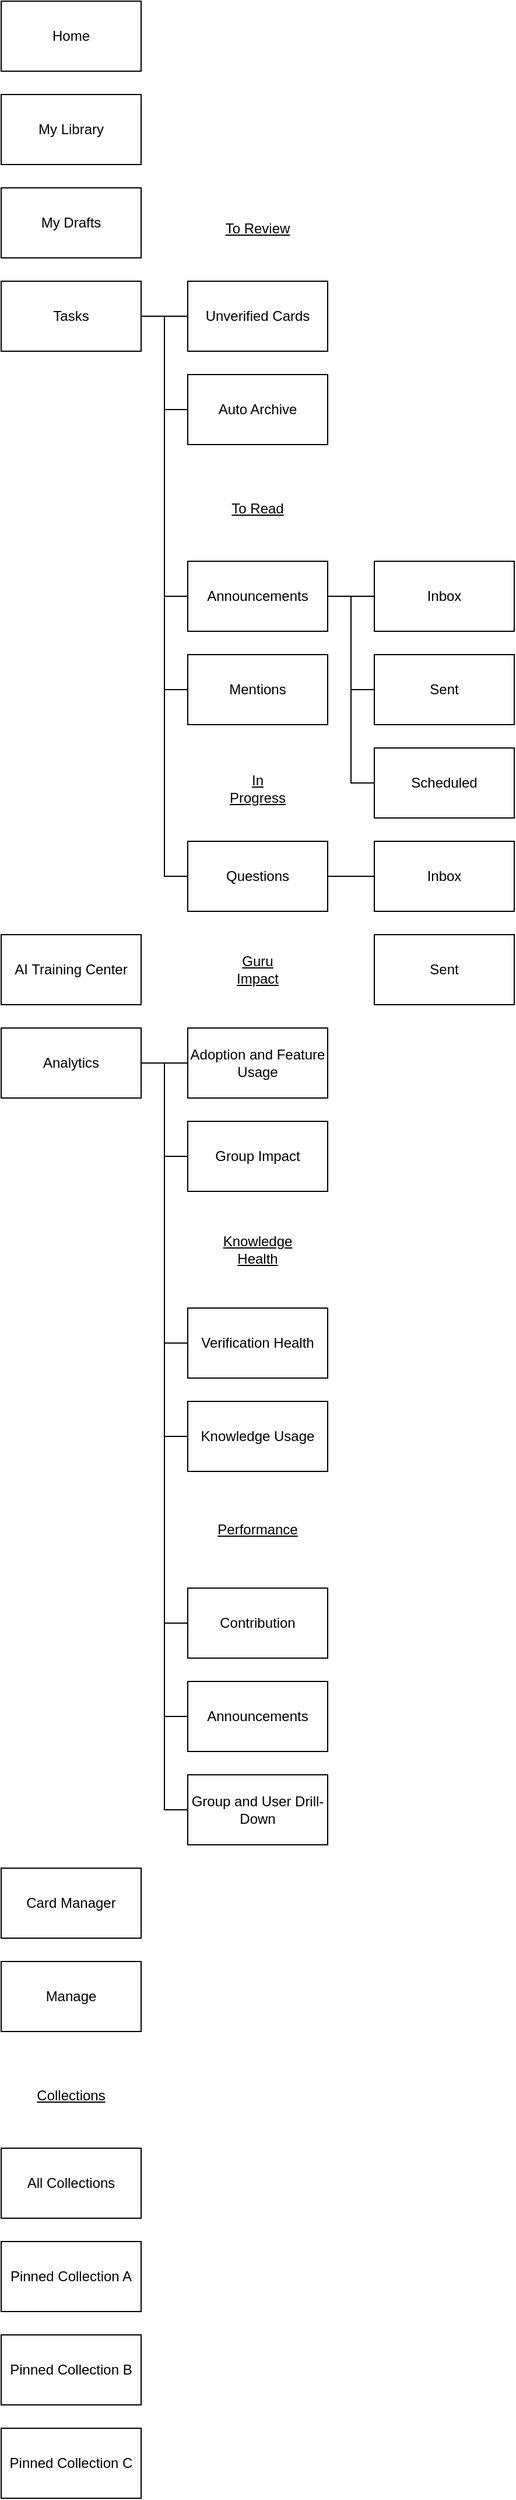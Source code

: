 <mxfile version="24.6.5" type="github">
  <diagram name="Page-1" id="dbrxAhzCIJZhIyj1XYBA">
    <mxGraphModel dx="1194" dy="1979" grid="1" gridSize="10" guides="1" tooltips="1" connect="1" arrows="0" fold="1" page="0" pageScale="1" pageWidth="1100" pageHeight="1700" math="0" shadow="0">
      <root>
        <mxCell id="0" />
        <mxCell id="1" parent="0" />
        <mxCell id="oM58pHl83kPPtiYQCpX2-1" value="Home" style="rounded=0;whiteSpace=wrap;html=1;" vertex="1" parent="1">
          <mxGeometry x="-400" y="-1000" width="120" height="60" as="geometry" />
        </mxCell>
        <mxCell id="oM58pHl83kPPtiYQCpX2-2" value="My Library" style="rounded=0;whiteSpace=wrap;html=1;" vertex="1" parent="1">
          <mxGeometry x="-400" y="-920" width="120" height="60" as="geometry" />
        </mxCell>
        <mxCell id="oM58pHl83kPPtiYQCpX2-3" value="My Drafts" style="rounded=0;whiteSpace=wrap;html=1;" vertex="1" parent="1">
          <mxGeometry x="-400" y="-840" width="120" height="60" as="geometry" />
        </mxCell>
        <mxCell id="oM58pHl83kPPtiYQCpX2-28" style="edgeStyle=orthogonalEdgeStyle;rounded=0;orthogonalLoop=1;jettySize=auto;html=1;endArrow=none;endFill=0;" edge="1" parent="1" source="oM58pHl83kPPtiYQCpX2-4" target="oM58pHl83kPPtiYQCpX2-15">
          <mxGeometry relative="1" as="geometry" />
        </mxCell>
        <mxCell id="oM58pHl83kPPtiYQCpX2-30" style="edgeStyle=orthogonalEdgeStyle;rounded=0;orthogonalLoop=1;jettySize=auto;html=1;exitX=1;exitY=0.5;exitDx=0;exitDy=0;entryX=0;entryY=0.5;entryDx=0;entryDy=0;endArrow=none;endFill=0;" edge="1" parent="1" source="oM58pHl83kPPtiYQCpX2-4" target="oM58pHl83kPPtiYQCpX2-17">
          <mxGeometry relative="1" as="geometry">
            <mxPoint x="-260" y="-660" as="targetPoint" />
          </mxGeometry>
        </mxCell>
        <mxCell id="oM58pHl83kPPtiYQCpX2-31" style="edgeStyle=orthogonalEdgeStyle;rounded=0;orthogonalLoop=1;jettySize=auto;html=1;exitX=1;exitY=0.5;exitDx=0;exitDy=0;entryX=0;entryY=0.5;entryDx=0;entryDy=0;endArrow=none;endFill=0;" edge="1" parent="1" source="oM58pHl83kPPtiYQCpX2-4" target="oM58pHl83kPPtiYQCpX2-19">
          <mxGeometry relative="1" as="geometry" />
        </mxCell>
        <mxCell id="oM58pHl83kPPtiYQCpX2-32" style="edgeStyle=orthogonalEdgeStyle;rounded=0;orthogonalLoop=1;jettySize=auto;html=1;exitX=1;exitY=0.5;exitDx=0;exitDy=0;entryX=0;entryY=0.5;entryDx=0;entryDy=0;endArrow=none;endFill=0;" edge="1" parent="1" source="oM58pHl83kPPtiYQCpX2-4" target="oM58pHl83kPPtiYQCpX2-20">
          <mxGeometry relative="1" as="geometry" />
        </mxCell>
        <mxCell id="oM58pHl83kPPtiYQCpX2-33" style="edgeStyle=orthogonalEdgeStyle;shape=connector;rounded=0;orthogonalLoop=1;jettySize=auto;html=1;exitX=1;exitY=0.5;exitDx=0;exitDy=0;entryX=0;entryY=0.5;entryDx=0;entryDy=0;strokeColor=default;align=center;verticalAlign=middle;fontFamily=Helvetica;fontSize=11;fontColor=default;labelBackgroundColor=default;endArrow=none;endFill=0;" edge="1" parent="1" source="oM58pHl83kPPtiYQCpX2-4" target="oM58pHl83kPPtiYQCpX2-21">
          <mxGeometry relative="1" as="geometry" />
        </mxCell>
        <mxCell id="oM58pHl83kPPtiYQCpX2-4" value="Tasks" style="rounded=0;whiteSpace=wrap;html=1;" vertex="1" parent="1">
          <mxGeometry x="-400" y="-760" width="120" height="60" as="geometry" />
        </mxCell>
        <mxCell id="oM58pHl83kPPtiYQCpX2-5" value="AI Training Center" style="rounded=0;whiteSpace=wrap;html=1;" vertex="1" parent="1">
          <mxGeometry x="-400" y="-200" width="120" height="60" as="geometry" />
        </mxCell>
        <mxCell id="oM58pHl83kPPtiYQCpX2-49" style="edgeStyle=orthogonalEdgeStyle;shape=connector;rounded=0;orthogonalLoop=1;jettySize=auto;html=1;exitX=1;exitY=0.5;exitDx=0;exitDy=0;entryX=0;entryY=0.5;entryDx=0;entryDy=0;strokeColor=default;align=center;verticalAlign=middle;fontFamily=Helvetica;fontSize=11;fontColor=default;labelBackgroundColor=default;endArrow=none;endFill=0;" edge="1" parent="1" source="oM58pHl83kPPtiYQCpX2-6" target="oM58pHl83kPPtiYQCpX2-39">
          <mxGeometry relative="1" as="geometry" />
        </mxCell>
        <mxCell id="oM58pHl83kPPtiYQCpX2-50" style="edgeStyle=orthogonalEdgeStyle;shape=connector;rounded=0;orthogonalLoop=1;jettySize=auto;html=1;exitX=1;exitY=0.5;exitDx=0;exitDy=0;entryX=0;entryY=0.5;entryDx=0;entryDy=0;strokeColor=default;align=center;verticalAlign=middle;fontFamily=Helvetica;fontSize=11;fontColor=default;labelBackgroundColor=default;endArrow=none;endFill=0;" edge="1" parent="1" source="oM58pHl83kPPtiYQCpX2-6" target="oM58pHl83kPPtiYQCpX2-41">
          <mxGeometry relative="1" as="geometry" />
        </mxCell>
        <mxCell id="oM58pHl83kPPtiYQCpX2-51" style="edgeStyle=orthogonalEdgeStyle;shape=connector;rounded=0;orthogonalLoop=1;jettySize=auto;html=1;exitX=1;exitY=0.5;exitDx=0;exitDy=0;entryX=0;entryY=0.5;entryDx=0;entryDy=0;strokeColor=default;align=center;verticalAlign=middle;fontFamily=Helvetica;fontSize=11;fontColor=default;labelBackgroundColor=default;endArrow=none;endFill=0;" edge="1" parent="1" source="oM58pHl83kPPtiYQCpX2-6" target="oM58pHl83kPPtiYQCpX2-43">
          <mxGeometry relative="1" as="geometry" />
        </mxCell>
        <mxCell id="oM58pHl83kPPtiYQCpX2-52" style="edgeStyle=orthogonalEdgeStyle;shape=connector;rounded=0;orthogonalLoop=1;jettySize=auto;html=1;exitX=1;exitY=0.5;exitDx=0;exitDy=0;entryX=0;entryY=0.5;entryDx=0;entryDy=0;strokeColor=default;align=center;verticalAlign=middle;fontFamily=Helvetica;fontSize=11;fontColor=default;labelBackgroundColor=default;endArrow=none;endFill=0;" edge="1" parent="1" source="oM58pHl83kPPtiYQCpX2-6" target="oM58pHl83kPPtiYQCpX2-44">
          <mxGeometry relative="1" as="geometry" />
        </mxCell>
        <mxCell id="oM58pHl83kPPtiYQCpX2-53" style="edgeStyle=orthogonalEdgeStyle;shape=connector;rounded=0;orthogonalLoop=1;jettySize=auto;html=1;exitX=1;exitY=0.5;exitDx=0;exitDy=0;entryX=0;entryY=0.5;entryDx=0;entryDy=0;strokeColor=default;align=center;verticalAlign=middle;fontFamily=Helvetica;fontSize=11;fontColor=default;labelBackgroundColor=default;endArrow=none;endFill=0;" edge="1" parent="1" source="oM58pHl83kPPtiYQCpX2-6" target="oM58pHl83kPPtiYQCpX2-46">
          <mxGeometry relative="1" as="geometry" />
        </mxCell>
        <mxCell id="oM58pHl83kPPtiYQCpX2-54" style="edgeStyle=orthogonalEdgeStyle;shape=connector;rounded=0;orthogonalLoop=1;jettySize=auto;html=1;exitX=1;exitY=0.5;exitDx=0;exitDy=0;entryX=0;entryY=0.5;entryDx=0;entryDy=0;strokeColor=default;align=center;verticalAlign=middle;fontFamily=Helvetica;fontSize=11;fontColor=default;labelBackgroundColor=default;endArrow=none;endFill=0;" edge="1" parent="1" source="oM58pHl83kPPtiYQCpX2-6" target="oM58pHl83kPPtiYQCpX2-47">
          <mxGeometry relative="1" as="geometry" />
        </mxCell>
        <mxCell id="oM58pHl83kPPtiYQCpX2-55" style="edgeStyle=orthogonalEdgeStyle;shape=connector;rounded=0;orthogonalLoop=1;jettySize=auto;html=1;exitX=1;exitY=0.5;exitDx=0;exitDy=0;entryX=0;entryY=0.5;entryDx=0;entryDy=0;strokeColor=default;align=center;verticalAlign=middle;fontFamily=Helvetica;fontSize=11;fontColor=default;labelBackgroundColor=default;endArrow=none;endFill=0;" edge="1" parent="1" source="oM58pHl83kPPtiYQCpX2-6" target="oM58pHl83kPPtiYQCpX2-48">
          <mxGeometry relative="1" as="geometry" />
        </mxCell>
        <mxCell id="oM58pHl83kPPtiYQCpX2-6" value="Analytics" style="rounded=0;whiteSpace=wrap;html=1;" vertex="1" parent="1">
          <mxGeometry x="-400" y="-120" width="120" height="60" as="geometry" />
        </mxCell>
        <mxCell id="oM58pHl83kPPtiYQCpX2-7" value="Card Manager" style="rounded=0;whiteSpace=wrap;html=1;" vertex="1" parent="1">
          <mxGeometry x="-400" y="600" width="120" height="60" as="geometry" />
        </mxCell>
        <mxCell id="oM58pHl83kPPtiYQCpX2-8" value="Manage" style="rounded=0;whiteSpace=wrap;html=1;" vertex="1" parent="1">
          <mxGeometry x="-400" y="680" width="120" height="60" as="geometry" />
        </mxCell>
        <mxCell id="oM58pHl83kPPtiYQCpX2-9" value="All Collections" style="rounded=0;whiteSpace=wrap;html=1;" vertex="1" parent="1">
          <mxGeometry x="-400" y="840" width="120" height="60" as="geometry" />
        </mxCell>
        <mxCell id="oM58pHl83kPPtiYQCpX2-10" value="Pinned Collection A" style="rounded=0;whiteSpace=wrap;html=1;" vertex="1" parent="1">
          <mxGeometry x="-400" y="920" width="120" height="60" as="geometry" />
        </mxCell>
        <mxCell id="oM58pHl83kPPtiYQCpX2-11" value="Pinned Collection B" style="rounded=0;whiteSpace=wrap;html=1;" vertex="1" parent="1">
          <mxGeometry x="-400" y="1000" width="120" height="60" as="geometry" />
        </mxCell>
        <mxCell id="oM58pHl83kPPtiYQCpX2-12" value="Pinned Collection C" style="rounded=0;whiteSpace=wrap;html=1;" vertex="1" parent="1">
          <mxGeometry x="-400" y="1080" width="120" height="60" as="geometry" />
        </mxCell>
        <mxCell id="oM58pHl83kPPtiYQCpX2-13" value="Collections" style="text;html=1;align=center;verticalAlign=middle;whiteSpace=wrap;rounded=0;fontStyle=4" vertex="1" parent="1">
          <mxGeometry x="-370" y="780" width="60" height="30" as="geometry" />
        </mxCell>
        <mxCell id="oM58pHl83kPPtiYQCpX2-15" value="Unverified Cards" style="rounded=0;whiteSpace=wrap;html=1;" vertex="1" parent="1">
          <mxGeometry x="-240" y="-760" width="120" height="60" as="geometry" />
        </mxCell>
        <mxCell id="oM58pHl83kPPtiYQCpX2-16" value="To Review" style="text;html=1;align=center;verticalAlign=middle;whiteSpace=wrap;rounded=0;fontStyle=4" vertex="1" parent="1">
          <mxGeometry x="-210" y="-820" width="60" height="30" as="geometry" />
        </mxCell>
        <mxCell id="oM58pHl83kPPtiYQCpX2-17" value="Auto Archive" style="rounded=0;whiteSpace=wrap;html=1;" vertex="1" parent="1">
          <mxGeometry x="-240" y="-680" width="120" height="60" as="geometry" />
        </mxCell>
        <mxCell id="oM58pHl83kPPtiYQCpX2-18" value="To Read" style="text;html=1;align=center;verticalAlign=middle;whiteSpace=wrap;rounded=0;fontStyle=4" vertex="1" parent="1">
          <mxGeometry x="-210" y="-580" width="60" height="30" as="geometry" />
        </mxCell>
        <mxCell id="oM58pHl83kPPtiYQCpX2-34" style="edgeStyle=orthogonalEdgeStyle;shape=connector;rounded=0;orthogonalLoop=1;jettySize=auto;html=1;exitX=1;exitY=0.5;exitDx=0;exitDy=0;entryX=0;entryY=0.5;entryDx=0;entryDy=0;strokeColor=default;align=center;verticalAlign=middle;fontFamily=Helvetica;fontSize=11;fontColor=default;labelBackgroundColor=default;endArrow=none;endFill=0;" edge="1" parent="1" source="oM58pHl83kPPtiYQCpX2-19" target="oM58pHl83kPPtiYQCpX2-23">
          <mxGeometry relative="1" as="geometry" />
        </mxCell>
        <mxCell id="oM58pHl83kPPtiYQCpX2-35" style="edgeStyle=orthogonalEdgeStyle;shape=connector;rounded=0;orthogonalLoop=1;jettySize=auto;html=1;exitX=1;exitY=0.5;exitDx=0;exitDy=0;entryX=0;entryY=0.5;entryDx=0;entryDy=0;strokeColor=default;align=center;verticalAlign=middle;fontFamily=Helvetica;fontSize=11;fontColor=default;labelBackgroundColor=default;endArrow=none;endFill=0;" edge="1" parent="1" source="oM58pHl83kPPtiYQCpX2-19" target="oM58pHl83kPPtiYQCpX2-24">
          <mxGeometry relative="1" as="geometry" />
        </mxCell>
        <mxCell id="oM58pHl83kPPtiYQCpX2-36" style="edgeStyle=orthogonalEdgeStyle;shape=connector;rounded=0;orthogonalLoop=1;jettySize=auto;html=1;exitX=1;exitY=0.5;exitDx=0;exitDy=0;entryX=0;entryY=0.5;entryDx=0;entryDy=0;strokeColor=default;align=center;verticalAlign=middle;fontFamily=Helvetica;fontSize=11;fontColor=default;labelBackgroundColor=default;endArrow=none;endFill=0;" edge="1" parent="1" source="oM58pHl83kPPtiYQCpX2-19" target="oM58pHl83kPPtiYQCpX2-25">
          <mxGeometry relative="1" as="geometry" />
        </mxCell>
        <mxCell id="oM58pHl83kPPtiYQCpX2-19" value="Announcements" style="rounded=0;whiteSpace=wrap;html=1;" vertex="1" parent="1">
          <mxGeometry x="-240" y="-520" width="120" height="60" as="geometry" />
        </mxCell>
        <mxCell id="oM58pHl83kPPtiYQCpX2-20" value="Mentions" style="rounded=0;whiteSpace=wrap;html=1;" vertex="1" parent="1">
          <mxGeometry x="-240" y="-440" width="120" height="60" as="geometry" />
        </mxCell>
        <mxCell id="oM58pHl83kPPtiYQCpX2-37" style="edgeStyle=orthogonalEdgeStyle;shape=connector;rounded=0;orthogonalLoop=1;jettySize=auto;html=1;exitX=1;exitY=0.5;exitDx=0;exitDy=0;entryX=0;entryY=0.5;entryDx=0;entryDy=0;strokeColor=default;align=center;verticalAlign=middle;fontFamily=Helvetica;fontSize=11;fontColor=default;labelBackgroundColor=default;endArrow=none;endFill=0;" edge="1" parent="1" source="oM58pHl83kPPtiYQCpX2-21" target="oM58pHl83kPPtiYQCpX2-26">
          <mxGeometry relative="1" as="geometry" />
        </mxCell>
        <mxCell id="oM58pHl83kPPtiYQCpX2-21" value="Questions" style="rounded=0;whiteSpace=wrap;html=1;" vertex="1" parent="1">
          <mxGeometry x="-240" y="-280" width="120" height="60" as="geometry" />
        </mxCell>
        <mxCell id="oM58pHl83kPPtiYQCpX2-22" value="In Progress" style="text;html=1;align=center;verticalAlign=middle;whiteSpace=wrap;rounded=0;fontStyle=4" vertex="1" parent="1">
          <mxGeometry x="-210" y="-340" width="60" height="30" as="geometry" />
        </mxCell>
        <mxCell id="oM58pHl83kPPtiYQCpX2-23" value="Inbox" style="rounded=0;whiteSpace=wrap;html=1;" vertex="1" parent="1">
          <mxGeometry x="-80" y="-520" width="120" height="60" as="geometry" />
        </mxCell>
        <mxCell id="oM58pHl83kPPtiYQCpX2-24" value="Sent" style="rounded=0;whiteSpace=wrap;html=1;" vertex="1" parent="1">
          <mxGeometry x="-80" y="-440" width="120" height="60" as="geometry" />
        </mxCell>
        <mxCell id="oM58pHl83kPPtiYQCpX2-25" value="Scheduled" style="rounded=0;whiteSpace=wrap;html=1;" vertex="1" parent="1">
          <mxGeometry x="-80" y="-360" width="120" height="60" as="geometry" />
        </mxCell>
        <mxCell id="oM58pHl83kPPtiYQCpX2-26" value="Inbox" style="rounded=0;whiteSpace=wrap;html=1;" vertex="1" parent="1">
          <mxGeometry x="-80" y="-280" width="120" height="60" as="geometry" />
        </mxCell>
        <mxCell id="oM58pHl83kPPtiYQCpX2-27" value="Sent" style="rounded=0;whiteSpace=wrap;html=1;" vertex="1" parent="1">
          <mxGeometry x="-80" y="-200" width="120" height="60" as="geometry" />
        </mxCell>
        <mxCell id="oM58pHl83kPPtiYQCpX2-39" value="Adoption and Feature Usage" style="rounded=0;whiteSpace=wrap;html=1;" vertex="1" parent="1">
          <mxGeometry x="-240" y="-120" width="120" height="60" as="geometry" />
        </mxCell>
        <mxCell id="oM58pHl83kPPtiYQCpX2-40" value="Guru Impact" style="text;html=1;align=center;verticalAlign=middle;whiteSpace=wrap;rounded=0;fontStyle=4" vertex="1" parent="1">
          <mxGeometry x="-210" y="-185" width="60" height="30" as="geometry" />
        </mxCell>
        <mxCell id="oM58pHl83kPPtiYQCpX2-41" value="Group Impact" style="rounded=0;whiteSpace=wrap;html=1;" vertex="1" parent="1">
          <mxGeometry x="-240" y="-40" width="120" height="60" as="geometry" />
        </mxCell>
        <mxCell id="oM58pHl83kPPtiYQCpX2-42" value="Knowledge Health" style="text;html=1;align=center;verticalAlign=middle;whiteSpace=wrap;rounded=0;fontStyle=4" vertex="1" parent="1">
          <mxGeometry x="-210" y="55" width="60" height="30" as="geometry" />
        </mxCell>
        <mxCell id="oM58pHl83kPPtiYQCpX2-43" value="Verification Health" style="rounded=0;whiteSpace=wrap;html=1;" vertex="1" parent="1">
          <mxGeometry x="-240" y="120" width="120" height="60" as="geometry" />
        </mxCell>
        <mxCell id="oM58pHl83kPPtiYQCpX2-44" value="Knowledge Usage" style="rounded=0;whiteSpace=wrap;html=1;" vertex="1" parent="1">
          <mxGeometry x="-240" y="200" width="120" height="60" as="geometry" />
        </mxCell>
        <mxCell id="oM58pHl83kPPtiYQCpX2-45" value="Performance" style="text;html=1;align=center;verticalAlign=middle;whiteSpace=wrap;rounded=0;fontStyle=4" vertex="1" parent="1">
          <mxGeometry x="-210" y="295" width="60" height="30" as="geometry" />
        </mxCell>
        <mxCell id="oM58pHl83kPPtiYQCpX2-46" value="Contribution" style="rounded=0;whiteSpace=wrap;html=1;" vertex="1" parent="1">
          <mxGeometry x="-240" y="360" width="120" height="60" as="geometry" />
        </mxCell>
        <mxCell id="oM58pHl83kPPtiYQCpX2-47" value="Announcements" style="rounded=0;whiteSpace=wrap;html=1;" vertex="1" parent="1">
          <mxGeometry x="-240" y="440" width="120" height="60" as="geometry" />
        </mxCell>
        <mxCell id="oM58pHl83kPPtiYQCpX2-48" value="Group and User Drill-Down" style="rounded=0;whiteSpace=wrap;html=1;" vertex="1" parent="1">
          <mxGeometry x="-240" y="520" width="120" height="60" as="geometry" />
        </mxCell>
      </root>
    </mxGraphModel>
  </diagram>
</mxfile>
